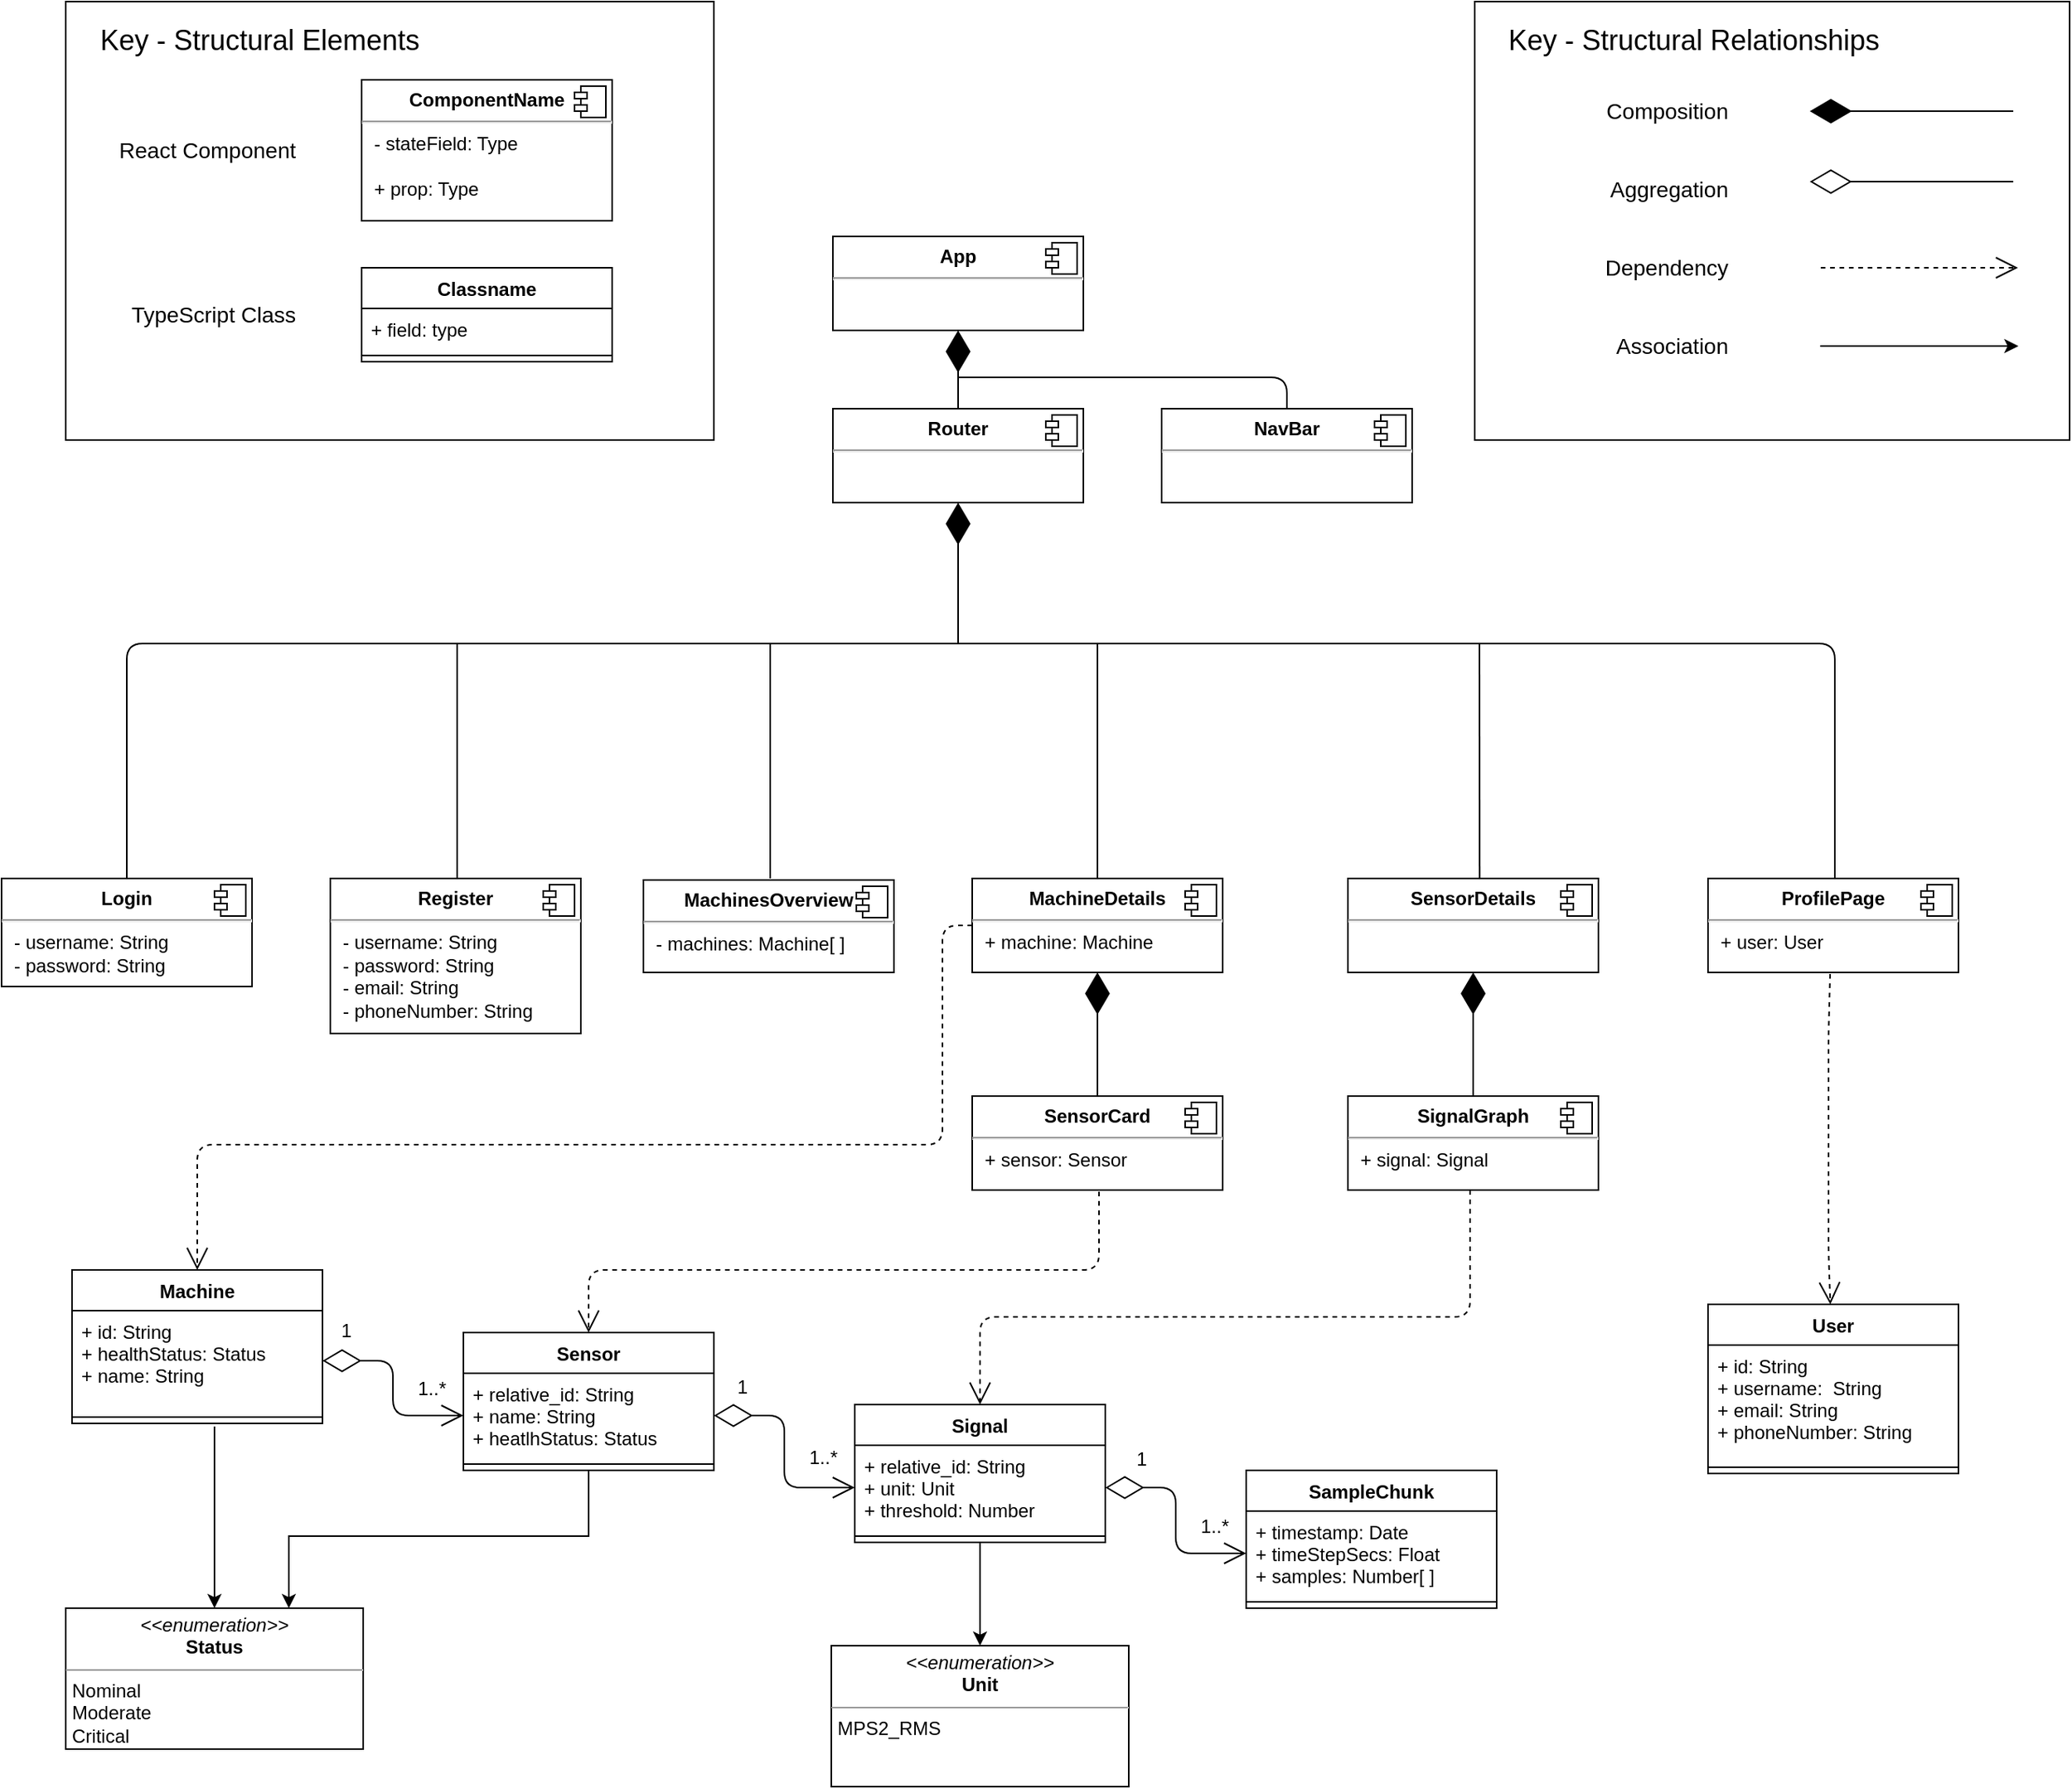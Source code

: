 <mxfile version="13.6.5" type="github">
  <diagram id="C5RBs43oDa-KdzZeNtuy" name="Page-1">
    <mxGraphModel dx="2844" dy="2819" grid="1" gridSize="10" guides="1" tooltips="1" connect="1" arrows="1" fold="1" page="1" pageScale="1" pageWidth="827" pageHeight="1169" math="0" shadow="0">
      <root>
        <mxCell id="WIyWlLk6GJQsqaUBKTNV-0" />
        <mxCell id="WIyWlLk6GJQsqaUBKTNV-1" parent="WIyWlLk6GJQsqaUBKTNV-0" />
        <mxCell id="dGQvr_jPcc3HAEBRJ95z-16" value="" style="rounded=0;whiteSpace=wrap;html=1;fillColor=#ffffff;fontSize=14;align=left;" vertex="1" parent="WIyWlLk6GJQsqaUBKTNV-1">
          <mxGeometry x="750" y="-20" width="380" height="280" as="geometry" />
        </mxCell>
        <mxCell id="dGQvr_jPcc3HAEBRJ95z-3" value="" style="rounded=0;whiteSpace=wrap;html=1;fillColor=#ffffff;fontSize=14;align=left;" vertex="1" parent="WIyWlLk6GJQsqaUBKTNV-1">
          <mxGeometry x="-150" y="-20" width="414" height="280" as="geometry" />
        </mxCell>
        <mxCell id="qzIJUx3gllVkEySievb--22" value="" style="endArrow=diamondThin;endFill=1;endSize=24;html=1;exitX=0.5;exitY=0;exitDx=0;exitDy=0;entryX=0.5;entryY=1;entryDx=0;entryDy=0;" parent="WIyWlLk6GJQsqaUBKTNV-1" source="qzIJUx3gllVkEySievb--90" target="qzIJUx3gllVkEySievb--92" edge="1">
          <mxGeometry width="160" relative="1" as="geometry">
            <mxPoint x="414" y="250" as="sourcePoint" />
            <mxPoint x="420" y="194" as="targetPoint" />
          </mxGeometry>
        </mxCell>
        <mxCell id="qzIJUx3gllVkEySievb--23" value="" style="endArrow=none;endFill=0;endSize=24;html=1;" parent="WIyWlLk6GJQsqaUBKTNV-1" edge="1">
          <mxGeometry width="160" relative="1" as="geometry">
            <mxPoint x="300" y="540" as="sourcePoint" />
            <mxPoint x="300" y="390" as="targetPoint" />
            <Array as="points" />
          </mxGeometry>
        </mxCell>
        <mxCell id="qzIJUx3gllVkEySievb--24" value="" style="endArrow=none;endFill=0;endSize=24;html=1;exitX=0.5;exitY=0;exitDx=0;exitDy=0;" parent="WIyWlLk6GJQsqaUBKTNV-1" source="qzIJUx3gllVkEySievb--74" edge="1">
          <mxGeometry width="160" relative="1" as="geometry">
            <mxPoint x="-93.92" y="541.12" as="sourcePoint" />
            <mxPoint x="430" y="390" as="targetPoint" />
            <Array as="points">
              <mxPoint x="-111" y="390" />
              <mxPoint x="355" y="390" />
            </Array>
          </mxGeometry>
        </mxCell>
        <mxCell id="qzIJUx3gllVkEySievb--25" value="" style="endArrow=none;endFill=0;endSize=24;html=1;" parent="WIyWlLk6GJQsqaUBKTNV-1" edge="1">
          <mxGeometry width="160" relative="1" as="geometry">
            <mxPoint x="100" y="541" as="sourcePoint" />
            <mxPoint x="100" y="390" as="targetPoint" />
            <Array as="points" />
          </mxGeometry>
        </mxCell>
        <mxCell id="qzIJUx3gllVkEySievb--40" value="" style="endArrow=none;endFill=0;endSize=24;html=1;exitX=0.5;exitY=0;exitDx=0;exitDy=0;" parent="WIyWlLk6GJQsqaUBKTNV-1" source="qzIJUx3gllVkEySievb--84" edge="1">
          <mxGeometry width="160" relative="1" as="geometry">
            <mxPoint x="494.4" y="539.98" as="sourcePoint" />
            <mxPoint x="509" y="390" as="targetPoint" />
            <Array as="points" />
          </mxGeometry>
        </mxCell>
        <mxCell id="qzIJUx3gllVkEySievb--49" value="" style="endArrow=diamondThin;endFill=1;endSize=24;html=1;entryX=0.5;entryY=1;entryDx=0;entryDy=0;" parent="WIyWlLk6GJQsqaUBKTNV-1" edge="1">
          <mxGeometry width="160" relative="1" as="geometry">
            <mxPoint x="509" y="679" as="sourcePoint" />
            <mxPoint x="509" y="600" as="targetPoint" />
          </mxGeometry>
        </mxCell>
        <mxCell id="qzIJUx3gllVkEySievb--56" value="" style="endArrow=none;endFill=0;endSize=24;html=1;exitX=0.457;exitY=-0.019;exitDx=0;exitDy=0;exitPerimeter=0;" parent="WIyWlLk6GJQsqaUBKTNV-1" edge="1">
          <mxGeometry width="160" relative="1" as="geometry">
            <mxPoint x="753.12" y="539.86" as="sourcePoint" />
            <mxPoint x="753" y="390" as="targetPoint" />
            <Array as="points" />
          </mxGeometry>
        </mxCell>
        <mxCell id="qzIJUx3gllVkEySievb--63" value="" style="endArrow=none;endFill=0;endSize=24;html=1;exitX=0.5;exitY=0;exitDx=0;exitDy=0;" parent="WIyWlLk6GJQsqaUBKTNV-1" edge="1">
          <mxGeometry width="160" relative="1" as="geometry">
            <mxPoint x="630" y="250" as="sourcePoint" />
            <mxPoint x="420" y="220" as="targetPoint" />
            <Array as="points">
              <mxPoint x="630" y="220" />
            </Array>
          </mxGeometry>
        </mxCell>
        <mxCell id="qzIJUx3gllVkEySievb--69" value="" style="endArrow=none;endFill=0;endSize=24;html=1;exitX=0.5;exitY=0;exitDx=0;exitDy=0;" parent="WIyWlLk6GJQsqaUBKTNV-1" edge="1">
          <mxGeometry width="160" relative="1" as="geometry">
            <mxPoint x="980" y="541" as="sourcePoint" />
            <mxPoint x="490" y="390" as="targetPoint" />
            <Array as="points">
              <mxPoint x="980" y="390" />
              <mxPoint x="490" y="390" />
              <mxPoint x="420" y="390" />
            </Array>
          </mxGeometry>
        </mxCell>
        <mxCell id="qzIJUx3gllVkEySievb--73" value="" style="endArrow=diamondThin;endFill=1;endSize=24;html=1;entryX=0.5;entryY=1;entryDx=0;entryDy=0;exitX=0.5;exitY=0;exitDx=0;exitDy=0;" parent="WIyWlLk6GJQsqaUBKTNV-1" edge="1">
          <mxGeometry width="160" relative="1" as="geometry">
            <mxPoint x="749" y="679" as="sourcePoint" />
            <mxPoint x="749" y="600" as="targetPoint" />
          </mxGeometry>
        </mxCell>
        <mxCell id="qzIJUx3gllVkEySievb--74" value="&lt;p style=&quot;margin: 0px ; margin-top: 6px ; text-align: center&quot;&gt;&lt;b&gt;Login&lt;/b&gt;&lt;/p&gt;&lt;hr&gt;&lt;p style=&quot;margin: 0px ; margin-left: 8px&quot;&gt;- username: String&lt;/p&gt;&lt;p style=&quot;margin: 0px ; margin-left: 8px&quot;&gt;- password: String&lt;/p&gt;" style="align=left;overflow=fill;html=1;dropTarget=0;" parent="WIyWlLk6GJQsqaUBKTNV-1" vertex="1">
          <mxGeometry x="-191" y="540" width="160" height="69" as="geometry" />
        </mxCell>
        <mxCell id="qzIJUx3gllVkEySievb--75" value="" style="shape=component;jettyWidth=8;jettyHeight=4;" parent="qzIJUx3gllVkEySievb--74" vertex="1">
          <mxGeometry x="1" width="20" height="20" relative="1" as="geometry">
            <mxPoint x="-24" y="4" as="offset" />
          </mxGeometry>
        </mxCell>
        <mxCell id="qzIJUx3gllVkEySievb--76" value="&lt;p style=&quot;margin: 0px ; margin-top: 6px ; text-align: center&quot;&gt;&lt;b&gt;Register&lt;/b&gt;&lt;/p&gt;&lt;hr&gt;&lt;p style=&quot;margin: 0px ; margin-left: 8px&quot;&gt;- username: String&lt;/p&gt;&lt;p style=&quot;margin: 0px ; margin-left: 8px&quot;&gt;- password: String&lt;/p&gt;&lt;p style=&quot;margin: 0px ; margin-left: 8px&quot;&gt;- email: String&lt;/p&gt;&lt;p style=&quot;margin: 0px ; margin-left: 8px&quot;&gt;- phoneNumber: String&lt;/p&gt;" style="align=left;overflow=fill;html=1;dropTarget=0;" parent="WIyWlLk6GJQsqaUBKTNV-1" vertex="1">
          <mxGeometry x="19" y="540" width="160" height="99" as="geometry" />
        </mxCell>
        <mxCell id="qzIJUx3gllVkEySievb--77" value="" style="shape=component;jettyWidth=8;jettyHeight=4;" parent="qzIJUx3gllVkEySievb--76" vertex="1">
          <mxGeometry x="1" width="20" height="20" relative="1" as="geometry">
            <mxPoint x="-24" y="4" as="offset" />
          </mxGeometry>
        </mxCell>
        <mxCell id="qzIJUx3gllVkEySievb--78" value="&lt;p style=&quot;margin: 0px ; margin-top: 6px ; text-align: center&quot;&gt;&lt;b&gt;SensorCard&lt;/b&gt;&lt;/p&gt;&lt;hr&gt;&lt;p style=&quot;margin: 0px ; margin-left: 8px&quot;&gt;+ sensor: Sensor&lt;/p&gt;" style="align=left;overflow=fill;html=1;dropTarget=0;" parent="WIyWlLk6GJQsqaUBKTNV-1" vertex="1">
          <mxGeometry x="429" y="679" width="160" height="60" as="geometry" />
        </mxCell>
        <mxCell id="qzIJUx3gllVkEySievb--79" value="" style="shape=component;jettyWidth=8;jettyHeight=4;" parent="qzIJUx3gllVkEySievb--78" vertex="1">
          <mxGeometry x="1" width="20" height="20" relative="1" as="geometry">
            <mxPoint x="-24" y="4" as="offset" />
          </mxGeometry>
        </mxCell>
        <mxCell id="qzIJUx3gllVkEySievb--80" value="&lt;p style=&quot;margin: 0px ; margin-top: 6px ; text-align: center&quot;&gt;&lt;b&gt;SignalGraph&lt;/b&gt;&lt;/p&gt;&lt;hr&gt;&lt;p style=&quot;margin: 0px ; margin-left: 8px&quot;&gt;+ signal: Signal&lt;br&gt;&lt;/p&gt;" style="align=left;overflow=fill;html=1;dropTarget=0;" parent="WIyWlLk6GJQsqaUBKTNV-1" vertex="1">
          <mxGeometry x="669" y="679" width="160" height="60" as="geometry" />
        </mxCell>
        <mxCell id="qzIJUx3gllVkEySievb--81" value="" style="shape=component;jettyWidth=8;jettyHeight=4;" parent="qzIJUx3gllVkEySievb--80" vertex="1">
          <mxGeometry x="1" width="20" height="20" relative="1" as="geometry">
            <mxPoint x="-24" y="4" as="offset" />
          </mxGeometry>
        </mxCell>
        <mxCell id="qzIJUx3gllVkEySievb--82" value="&lt;p style=&quot;margin: 0px ; margin-top: 6px ; text-align: center&quot;&gt;&lt;b&gt;ProfilePage&lt;/b&gt;&lt;/p&gt;&lt;hr&gt;&lt;p style=&quot;margin: 0px ; margin-left: 8px&quot;&gt;+ user: User&lt;/p&gt;" style="align=left;overflow=fill;html=1;dropTarget=0;" parent="WIyWlLk6GJQsqaUBKTNV-1" vertex="1">
          <mxGeometry x="899" y="540" width="160" height="60" as="geometry" />
        </mxCell>
        <mxCell id="qzIJUx3gllVkEySievb--83" value="" style="shape=component;jettyWidth=8;jettyHeight=4;" parent="qzIJUx3gllVkEySievb--82" vertex="1">
          <mxGeometry x="1" width="20" height="20" relative="1" as="geometry">
            <mxPoint x="-24" y="4" as="offset" />
          </mxGeometry>
        </mxCell>
        <mxCell id="qzIJUx3gllVkEySievb--84" value="&lt;p style=&quot;margin: 0px ; margin-top: 6px ; text-align: center&quot;&gt;&lt;b&gt;MachineDetails&lt;/b&gt;&lt;/p&gt;&lt;hr&gt;&lt;p style=&quot;margin: 0px ; margin-left: 8px&quot;&gt;+ machine: Machine&lt;/p&gt;" style="align=left;overflow=fill;html=1;dropTarget=0;" parent="WIyWlLk6GJQsqaUBKTNV-1" vertex="1">
          <mxGeometry x="429" y="540" width="160" height="60" as="geometry" />
        </mxCell>
        <mxCell id="qzIJUx3gllVkEySievb--85" value="" style="shape=component;jettyWidth=8;jettyHeight=4;" parent="qzIJUx3gllVkEySievb--84" vertex="1">
          <mxGeometry x="1" width="20" height="20" relative="1" as="geometry">
            <mxPoint x="-24" y="4" as="offset" />
          </mxGeometry>
        </mxCell>
        <mxCell id="qzIJUx3gllVkEySievb--86" value="&lt;p style=&quot;margin: 0px ; margin-top: 6px ; text-align: center&quot;&gt;&lt;b&gt;SensorDetails&lt;/b&gt;&lt;/p&gt;&lt;hr&gt;&lt;p style=&quot;margin: 0px ; margin-left: 8px&quot;&gt;&lt;br&gt;&lt;/p&gt;" style="align=left;overflow=fill;html=1;dropTarget=0;" parent="WIyWlLk6GJQsqaUBKTNV-1" vertex="1">
          <mxGeometry x="669" y="540" width="160" height="60" as="geometry" />
        </mxCell>
        <mxCell id="qzIJUx3gllVkEySievb--87" value="" style="shape=component;jettyWidth=8;jettyHeight=4;" parent="qzIJUx3gllVkEySievb--86" vertex="1">
          <mxGeometry x="1" width="20" height="20" relative="1" as="geometry">
            <mxPoint x="-24" y="4" as="offset" />
          </mxGeometry>
        </mxCell>
        <mxCell id="qzIJUx3gllVkEySievb--88" value="&lt;p style=&quot;margin: 0px ; margin-top: 6px ; text-align: center&quot;&gt;&lt;b&gt;NavBar&lt;/b&gt;&lt;/p&gt;&lt;hr&gt;&lt;p style=&quot;margin: 0px ; margin-left: 8px&quot;&gt;&lt;br&gt;&lt;/p&gt;" style="align=left;overflow=fill;html=1;dropTarget=0;" parent="WIyWlLk6GJQsqaUBKTNV-1" vertex="1">
          <mxGeometry x="550" y="240" width="160" height="60" as="geometry" />
        </mxCell>
        <mxCell id="qzIJUx3gllVkEySievb--89" value="" style="shape=component;jettyWidth=8;jettyHeight=4;" parent="qzIJUx3gllVkEySievb--88" vertex="1">
          <mxGeometry x="1" width="20" height="20" relative="1" as="geometry">
            <mxPoint x="-24" y="4" as="offset" />
          </mxGeometry>
        </mxCell>
        <mxCell id="qzIJUx3gllVkEySievb--90" value="&lt;p style=&quot;margin: 0px ; margin-top: 6px ; text-align: center&quot;&gt;&lt;b&gt;Router&lt;/b&gt;&lt;/p&gt;&lt;hr&gt;&lt;p style=&quot;margin: 0px ; margin-left: 8px&quot;&gt;&lt;br&gt;&lt;/p&gt;" style="align=left;overflow=fill;html=1;dropTarget=0;" parent="WIyWlLk6GJQsqaUBKTNV-1" vertex="1">
          <mxGeometry x="340" y="240" width="160" height="60" as="geometry" />
        </mxCell>
        <mxCell id="qzIJUx3gllVkEySievb--91" value="" style="shape=component;jettyWidth=8;jettyHeight=4;" parent="qzIJUx3gllVkEySievb--90" vertex="1">
          <mxGeometry x="1" width="20" height="20" relative="1" as="geometry">
            <mxPoint x="-24" y="4" as="offset" />
          </mxGeometry>
        </mxCell>
        <mxCell id="qzIJUx3gllVkEySievb--92" value="&lt;p style=&quot;margin: 0px ; margin-top: 6px ; text-align: center&quot;&gt;&lt;b&gt;App&lt;/b&gt;&lt;/p&gt;&lt;hr&gt;&lt;p style=&quot;margin: 0px ; margin-left: 8px&quot;&gt;&lt;br&gt;&lt;/p&gt;" style="align=left;overflow=fill;html=1;dropTarget=0;" parent="WIyWlLk6GJQsqaUBKTNV-1" vertex="1">
          <mxGeometry x="340" y="130" width="160" height="60" as="geometry" />
        </mxCell>
        <mxCell id="qzIJUx3gllVkEySievb--93" value="" style="shape=component;jettyWidth=8;jettyHeight=4;" parent="qzIJUx3gllVkEySievb--92" vertex="1">
          <mxGeometry x="1" width="20" height="20" relative="1" as="geometry">
            <mxPoint x="-24" y="4" as="offset" />
          </mxGeometry>
        </mxCell>
        <mxCell id="qzIJUx3gllVkEySievb--101" value="&lt;p style=&quot;margin: 0px ; margin-top: 6px ; text-align: center&quot;&gt;&lt;b&gt;MachinesOverview&lt;/b&gt;&lt;/p&gt;&lt;hr&gt;&lt;p style=&quot;margin: 0px ; margin-left: 8px&quot;&gt;- machines: Machine[ ]&lt;/p&gt;" style="align=left;overflow=fill;html=1;dropTarget=0;" parent="WIyWlLk6GJQsqaUBKTNV-1" vertex="1">
          <mxGeometry x="219" y="541" width="160" height="59" as="geometry" />
        </mxCell>
        <mxCell id="qzIJUx3gllVkEySievb--102" value="" style="shape=component;jettyWidth=8;jettyHeight=4;" parent="qzIJUx3gllVkEySievb--101" vertex="1">
          <mxGeometry x="1" width="20" height="20" relative="1" as="geometry">
            <mxPoint x="-24" y="4" as="offset" />
          </mxGeometry>
        </mxCell>
        <mxCell id="qzIJUx3gllVkEySievb--105" value="&lt;p style=&quot;margin: 0px ; margin-top: 6px ; text-align: center&quot;&gt;&lt;b&gt;ComponentName&lt;/b&gt;&lt;/p&gt;&lt;hr&gt;&lt;p style=&quot;margin: 0px ; margin-left: 8px&quot;&gt;- stateField: Type&lt;/p&gt;&lt;p style=&quot;margin: 0px ; margin-left: 8px&quot;&gt;&lt;br&gt;+ prop: Type&lt;/p&gt;" style="align=left;overflow=fill;html=1;dropTarget=0;" parent="WIyWlLk6GJQsqaUBKTNV-1" vertex="1">
          <mxGeometry x="39" y="30" width="160" height="90" as="geometry" />
        </mxCell>
        <mxCell id="qzIJUx3gllVkEySievb--106" value="" style="shape=component;jettyWidth=8;jettyHeight=4;" parent="qzIJUx3gllVkEySievb--105" vertex="1">
          <mxGeometry x="1" width="20" height="20" relative="1" as="geometry">
            <mxPoint x="-24" y="4" as="offset" />
          </mxGeometry>
        </mxCell>
        <mxCell id="qzIJUx3gllVkEySievb--128" value="&lt;font style=&quot;font-size: 12px&quot;&gt;1&lt;/font&gt;" style="endArrow=open;html=1;endSize=12;startArrow=diamondThin;startSize=22;startFill=0;edgeStyle=orthogonalEdgeStyle;align=left;verticalAlign=bottom;sourcePerimeterSpacing=0;entryX=0;entryY=0.5;entryDx=0;entryDy=0;exitX=1;exitY=0.5;exitDx=0;exitDy=0;" parent="WIyWlLk6GJQsqaUBKTNV-1" source="qzIJUx3gllVkEySievb--108" target="qzIJUx3gllVkEySievb--120" edge="1">
          <mxGeometry x="-0.843" y="10" relative="1" as="geometry">
            <mxPoint x="-46" y="920" as="sourcePoint" />
            <mxPoint x="64" y="920" as="targetPoint" />
            <mxPoint as="offset" />
          </mxGeometry>
        </mxCell>
        <mxCell id="qzIJUx3gllVkEySievb--131" value="1..*" style="text;html=1;strokeColor=none;fillColor=none;align=center;verticalAlign=middle;whiteSpace=wrap;rounded=0;" parent="WIyWlLk6GJQsqaUBKTNV-1" vertex="1">
          <mxGeometry x="64" y="856" width="40" height="20" as="geometry" />
        </mxCell>
        <mxCell id="qzIJUx3gllVkEySievb--137" value="1" style="endArrow=open;html=1;endSize=12;startArrow=diamondThin;startSize=22;startFill=0;edgeStyle=orthogonalEdgeStyle;align=left;verticalAlign=bottom;fontSize=12;exitX=1;exitY=0.5;exitDx=0;exitDy=0;entryX=0;entryY=0.5;entryDx=0;entryDy=0;" parent="WIyWlLk6GJQsqaUBKTNV-1" source="qzIJUx3gllVkEySievb--120" target="qzIJUx3gllVkEySievb--112" edge="1">
          <mxGeometry x="-0.808" y="9" relative="1" as="geometry">
            <mxPoint x="264" y="830" as="sourcePoint" />
            <mxPoint x="374" y="929" as="targetPoint" />
            <mxPoint as="offset" />
          </mxGeometry>
        </mxCell>
        <mxCell id="qzIJUx3gllVkEySievb--139" value="1" style="endArrow=open;html=1;endSize=12;startArrow=diamondThin;startSize=22;startFill=0;edgeStyle=orthogonalEdgeStyle;align=left;verticalAlign=bottom;fontSize=12;exitX=1;exitY=0.5;exitDx=0;exitDy=0;entryX=0;entryY=0.5;entryDx=0;entryDy=0;" parent="WIyWlLk6GJQsqaUBKTNV-1" source="qzIJUx3gllVkEySievb--112" target="qzIJUx3gllVkEySievb--116" edge="1">
          <mxGeometry x="-0.724" y="9" relative="1" as="geometry">
            <mxPoint x="574" y="1020" as="sourcePoint" />
            <mxPoint x="724" y="1020" as="targetPoint" />
            <mxPoint as="offset" />
          </mxGeometry>
        </mxCell>
        <mxCell id="qzIJUx3gllVkEySievb--141" value="1..*" style="text;html=1;strokeColor=none;fillColor=none;align=center;verticalAlign=middle;whiteSpace=wrap;rounded=0;" parent="WIyWlLk6GJQsqaUBKTNV-1" vertex="1">
          <mxGeometry x="314" y="900" width="40" height="20" as="geometry" />
        </mxCell>
        <mxCell id="qzIJUx3gllVkEySievb--142" value="1..*" style="text;html=1;strokeColor=none;fillColor=none;align=center;verticalAlign=middle;whiteSpace=wrap;rounded=0;" parent="WIyWlLk6GJQsqaUBKTNV-1" vertex="1">
          <mxGeometry x="564" y="944" width="40" height="20" as="geometry" />
        </mxCell>
        <mxCell id="qzIJUx3gllVkEySievb--152" value="&lt;p style=&quot;margin: 0px ; margin-top: 4px ; text-align: center&quot;&gt;&lt;i&gt;&amp;lt;&amp;lt;enumeration&amp;gt;&amp;gt;&lt;/i&gt;&lt;br&gt;&lt;b&gt;Status&lt;/b&gt;&lt;/p&gt;&lt;hr size=&quot;1&quot;&gt;&lt;p style=&quot;margin: 0px ; margin-left: 4px&quot;&gt;Nominal&lt;/p&gt;&lt;p style=&quot;margin: 0px ; margin-left: 4px&quot;&gt;Moderate&lt;/p&gt;&lt;p style=&quot;margin: 0px ; margin-left: 4px&quot;&gt;Critical&lt;/p&gt;&lt;p style=&quot;margin: 0px ; margin-left: 4px&quot;&gt;&lt;br&gt;&lt;/p&gt;" style="verticalAlign=top;align=left;overflow=fill;fontSize=12;fontFamily=Helvetica;html=1;" parent="WIyWlLk6GJQsqaUBKTNV-1" vertex="1">
          <mxGeometry x="-150" y="1006" width="190" height="90" as="geometry" />
        </mxCell>
        <mxCell id="qzIJUx3gllVkEySievb--153" value="&lt;p style=&quot;margin: 0px ; margin-top: 4px ; text-align: center&quot;&gt;&lt;i&gt;&amp;lt;&amp;lt;enumeration&amp;gt;&amp;gt;&lt;/i&gt;&lt;br&gt;&lt;b&gt;Unit&lt;/b&gt;&lt;/p&gt;&lt;hr size=&quot;1&quot;&gt;&lt;p style=&quot;margin: 0px ; margin-left: 4px&quot;&gt;MPS2_RMS&lt;/p&gt;" style="verticalAlign=top;align=left;overflow=fill;fontSize=12;fontFamily=Helvetica;html=1;" parent="WIyWlLk6GJQsqaUBKTNV-1" vertex="1">
          <mxGeometry x="339" y="1030" width="190" height="90" as="geometry" />
        </mxCell>
        <mxCell id="qzIJUx3gllVkEySievb--107" value="Machine" style="swimlane;fontStyle=1;align=center;verticalAlign=top;childLayout=stackLayout;horizontal=1;startSize=26;horizontalStack=0;resizeParent=1;resizeParentMax=0;resizeLast=0;collapsible=1;marginBottom=0;" parent="WIyWlLk6GJQsqaUBKTNV-1" vertex="1">
          <mxGeometry x="-146" y="790" width="160" height="98" as="geometry" />
        </mxCell>
        <mxCell id="qzIJUx3gllVkEySievb--108" value="+ id: String&#xa;+ healthStatus: Status&#xa;+ name: String" style="text;strokeColor=none;fillColor=none;align=left;verticalAlign=top;spacingLeft=4;spacingRight=4;overflow=hidden;rotatable=0;points=[[0,0.5],[1,0.5]];portConstraint=eastwest;" parent="qzIJUx3gllVkEySievb--107" vertex="1">
          <mxGeometry y="26" width="160" height="64" as="geometry" />
        </mxCell>
        <mxCell id="ht1DmvBu-puAzxqytiye-2" value="" style="endArrow=classic;html=1;entryX=0.5;entryY=0;entryDx=0;entryDy=0;" parent="qzIJUx3gllVkEySievb--107" target="qzIJUx3gllVkEySievb--152" edge="1">
          <mxGeometry width="50" height="50" relative="1" as="geometry">
            <mxPoint x="91" y="100" as="sourcePoint" />
            <mxPoint x="116" y="90" as="targetPoint" />
          </mxGeometry>
        </mxCell>
        <mxCell id="qzIJUx3gllVkEySievb--109" value="" style="line;strokeWidth=1;fillColor=none;align=left;verticalAlign=middle;spacingTop=-1;spacingLeft=3;spacingRight=3;rotatable=0;labelPosition=right;points=[];portConstraint=eastwest;" parent="qzIJUx3gllVkEySievb--107" vertex="1">
          <mxGeometry y="90" width="160" height="8" as="geometry" />
        </mxCell>
        <mxCell id="ht1DmvBu-puAzxqytiye-3" style="edgeStyle=orthogonalEdgeStyle;rounded=0;orthogonalLoop=1;jettySize=auto;html=1;entryX=0.75;entryY=0;entryDx=0;entryDy=0;" parent="WIyWlLk6GJQsqaUBKTNV-1" source="qzIJUx3gllVkEySievb--119" target="qzIJUx3gllVkEySievb--152" edge="1">
          <mxGeometry relative="1" as="geometry">
            <Array as="points">
              <mxPoint x="184" y="960" />
              <mxPoint x="-7" y="960" />
            </Array>
          </mxGeometry>
        </mxCell>
        <mxCell id="qzIJUx3gllVkEySievb--119" value="Sensor" style="swimlane;fontStyle=1;align=center;verticalAlign=top;childLayout=stackLayout;horizontal=1;startSize=26;horizontalStack=0;resizeParent=1;resizeParentMax=0;resizeLast=0;collapsible=1;marginBottom=0;" parent="WIyWlLk6GJQsqaUBKTNV-1" vertex="1">
          <mxGeometry x="104" y="830" width="160" height="88" as="geometry" />
        </mxCell>
        <mxCell id="qzIJUx3gllVkEySievb--120" value="+ relative_id: String&#xa;+ name: String&#xa;+ heatlhStatus: Status" style="text;strokeColor=none;fillColor=none;align=left;verticalAlign=top;spacingLeft=4;spacingRight=4;overflow=hidden;rotatable=0;points=[[0,0.5],[1,0.5]];portConstraint=eastwest;" parent="qzIJUx3gllVkEySievb--119" vertex="1">
          <mxGeometry y="26" width="160" height="54" as="geometry" />
        </mxCell>
        <mxCell id="qzIJUx3gllVkEySievb--121" value="" style="line;strokeWidth=1;fillColor=none;align=left;verticalAlign=middle;spacingTop=-1;spacingLeft=3;spacingRight=3;rotatable=0;labelPosition=right;points=[];portConstraint=eastwest;" parent="qzIJUx3gllVkEySievb--119" vertex="1">
          <mxGeometry y="80" width="160" height="8" as="geometry" />
        </mxCell>
        <mxCell id="ht1DmvBu-puAzxqytiye-4" style="edgeStyle=orthogonalEdgeStyle;rounded=0;orthogonalLoop=1;jettySize=auto;html=1;entryX=0.5;entryY=0;entryDx=0;entryDy=0;" parent="WIyWlLk6GJQsqaUBKTNV-1" source="qzIJUx3gllVkEySievb--111" target="qzIJUx3gllVkEySievb--153" edge="1">
          <mxGeometry relative="1" as="geometry" />
        </mxCell>
        <mxCell id="qzIJUx3gllVkEySievb--111" value="Signal" style="swimlane;fontStyle=1;align=center;verticalAlign=top;childLayout=stackLayout;horizontal=1;startSize=26;horizontalStack=0;resizeParent=1;resizeParentMax=0;resizeLast=0;collapsible=1;marginBottom=0;" parent="WIyWlLk6GJQsqaUBKTNV-1" vertex="1">
          <mxGeometry x="354" y="876" width="160" height="88" as="geometry" />
        </mxCell>
        <mxCell id="qzIJUx3gllVkEySievb--112" value="+ relative_id: String&#xa;+ unit: Unit&#xa;+ threshold: Number" style="text;strokeColor=none;fillColor=none;align=left;verticalAlign=top;spacingLeft=4;spacingRight=4;overflow=hidden;rotatable=0;points=[[0,0.5],[1,0.5]];portConstraint=eastwest;" parent="qzIJUx3gllVkEySievb--111" vertex="1">
          <mxGeometry y="26" width="160" height="54" as="geometry" />
        </mxCell>
        <mxCell id="qzIJUx3gllVkEySievb--113" value="" style="line;strokeWidth=1;fillColor=none;align=left;verticalAlign=middle;spacingTop=-1;spacingLeft=3;spacingRight=3;rotatable=0;labelPosition=right;points=[];portConstraint=eastwest;" parent="qzIJUx3gllVkEySievb--111" vertex="1">
          <mxGeometry y="80" width="160" height="8" as="geometry" />
        </mxCell>
        <mxCell id="qzIJUx3gllVkEySievb--115" value="SampleChunk" style="swimlane;fontStyle=1;align=center;verticalAlign=top;childLayout=stackLayout;horizontal=1;startSize=26;horizontalStack=0;resizeParent=1;resizeParentMax=0;resizeLast=0;collapsible=1;marginBottom=0;" parent="WIyWlLk6GJQsqaUBKTNV-1" vertex="1">
          <mxGeometry x="604" y="918" width="160" height="88" as="geometry" />
        </mxCell>
        <mxCell id="qzIJUx3gllVkEySievb--116" value="+ timestamp: Date&#xa;+ timeStepSecs: Float&#xa;+ samples: Number[ ]" style="text;strokeColor=none;fillColor=none;align=left;verticalAlign=top;spacingLeft=4;spacingRight=4;overflow=hidden;rotatable=0;points=[[0,0.5],[1,0.5]];portConstraint=eastwest;" parent="qzIJUx3gllVkEySievb--115" vertex="1">
          <mxGeometry y="26" width="160" height="54" as="geometry" />
        </mxCell>
        <mxCell id="qzIJUx3gllVkEySievb--117" value="" style="line;strokeWidth=1;fillColor=none;align=left;verticalAlign=middle;spacingTop=-1;spacingLeft=3;spacingRight=3;rotatable=0;labelPosition=right;points=[];portConstraint=eastwest;" parent="qzIJUx3gllVkEySievb--115" vertex="1">
          <mxGeometry y="80" width="160" height="8" as="geometry" />
        </mxCell>
        <mxCell id="qzIJUx3gllVkEySievb--158" value="" style="endArrow=open;endSize=12;dashed=1;html=1;fontSize=12;entryX=0.5;entryY=0;entryDx=0;entryDy=0;exitX=0;exitY=0.5;exitDx=0;exitDy=0;" parent="WIyWlLk6GJQsqaUBKTNV-1" source="qzIJUx3gllVkEySievb--84" target="qzIJUx3gllVkEySievb--107" edge="1">
          <mxGeometry width="160" relative="1" as="geometry">
            <mxPoint x="460" y="640" as="sourcePoint" />
            <mxPoint y="750" as="targetPoint" />
            <Array as="points">
              <mxPoint x="410" y="570" />
              <mxPoint x="410" y="710" />
              <mxPoint x="-66" y="710" />
            </Array>
          </mxGeometry>
        </mxCell>
        <mxCell id="qzIJUx3gllVkEySievb--123" value="User" style="swimlane;fontStyle=1;align=center;verticalAlign=top;childLayout=stackLayout;horizontal=1;startSize=26;horizontalStack=0;resizeParent=1;resizeParentMax=0;resizeLast=0;collapsible=1;marginBottom=0;" parent="WIyWlLk6GJQsqaUBKTNV-1" vertex="1">
          <mxGeometry x="899" y="812" width="160" height="108" as="geometry" />
        </mxCell>
        <mxCell id="qzIJUx3gllVkEySievb--124" value="+ id: String&#xa;+ username:  String&#xa;+ email: String&#xa;+ phoneNumber: String" style="text;strokeColor=none;fillColor=none;align=left;verticalAlign=top;spacingLeft=4;spacingRight=4;overflow=hidden;rotatable=0;points=[[0,0.5],[1,0.5]];portConstraint=eastwest;" parent="qzIJUx3gllVkEySievb--123" vertex="1">
          <mxGeometry y="26" width="160" height="74" as="geometry" />
        </mxCell>
        <mxCell id="qzIJUx3gllVkEySievb--125" value="" style="line;strokeWidth=1;fillColor=none;align=left;verticalAlign=middle;spacingTop=-1;spacingLeft=3;spacingRight=3;rotatable=0;labelPosition=right;points=[];portConstraint=eastwest;" parent="qzIJUx3gllVkEySievb--123" vertex="1">
          <mxGeometry y="100" width="160" height="8" as="geometry" />
        </mxCell>
        <mxCell id="ht1DmvBu-puAzxqytiye-7" value="" style="endArrow=open;endSize=12;dashed=1;html=1;fontSize=12;" parent="WIyWlLk6GJQsqaUBKTNV-1" target="qzIJUx3gllVkEySievb--123" edge="1">
          <mxGeometry width="160" relative="1" as="geometry">
            <mxPoint x="977" y="601" as="sourcePoint" />
            <mxPoint x="500" y="859" as="targetPoint" />
            <Array as="points">
              <mxPoint x="976" y="639" />
              <mxPoint x="976" y="779" />
            </Array>
          </mxGeometry>
        </mxCell>
        <mxCell id="dGQvr_jPcc3HAEBRJ95z-0" value="" style="endArrow=diamondThin;endFill=1;endSize=24;html=1;fontSize=14;entryX=0.5;entryY=1;entryDx=0;entryDy=0;" edge="1" parent="WIyWlLk6GJQsqaUBKTNV-1" target="qzIJUx3gllVkEySievb--90">
          <mxGeometry width="160" relative="1" as="geometry">
            <mxPoint x="420" y="390" as="sourcePoint" />
            <mxPoint x="429" y="340" as="targetPoint" />
          </mxGeometry>
        </mxCell>
        <mxCell id="dGQvr_jPcc3HAEBRJ95z-1" value="" style="endArrow=open;dashed=1;endFill=0;endSize=12;html=1;fontSize=14;entryX=0.5;entryY=0;entryDx=0;entryDy=0;" edge="1" parent="WIyWlLk6GJQsqaUBKTNV-1" target="qzIJUx3gllVkEySievb--119">
          <mxGeometry width="160" relative="1" as="geometry">
            <mxPoint x="510" y="740" as="sourcePoint" />
            <mxPoint x="180" y="790" as="targetPoint" />
            <Array as="points">
              <mxPoint x="510" y="790" />
              <mxPoint x="184" y="790" />
            </Array>
          </mxGeometry>
        </mxCell>
        <mxCell id="dGQvr_jPcc3HAEBRJ95z-2" value="" style="endArrow=open;dashed=1;endFill=0;endSize=12;html=1;fontSize=14;entryX=0.5;entryY=0;entryDx=0;entryDy=0;" edge="1" parent="WIyWlLk6GJQsqaUBKTNV-1" target="qzIJUx3gllVkEySievb--111">
          <mxGeometry width="160" relative="1" as="geometry">
            <mxPoint x="747" y="739" as="sourcePoint" />
            <mxPoint x="421" y="840" as="targetPoint" />
            <Array as="points">
              <mxPoint x="747" y="820" />
              <mxPoint x="434" y="820" />
            </Array>
          </mxGeometry>
        </mxCell>
        <mxCell id="dGQvr_jPcc3HAEBRJ95z-5" value="React Component" style="text;html=1;strokeColor=none;fillColor=none;align=right;verticalAlign=middle;whiteSpace=wrap;rounded=0;fontSize=14;" vertex="1" parent="WIyWlLk6GJQsqaUBKTNV-1">
          <mxGeometry x="-141" y="65" width="140" height="20" as="geometry" />
        </mxCell>
        <mxCell id="dGQvr_jPcc3HAEBRJ95z-6" value="TypeScript Class" style="text;html=1;strokeColor=none;fillColor=none;align=right;verticalAlign=middle;whiteSpace=wrap;rounded=0;fontSize=14;" vertex="1" parent="WIyWlLk6GJQsqaUBKTNV-1">
          <mxGeometry x="-141" y="170" width="140" height="20" as="geometry" />
        </mxCell>
        <mxCell id="dGQvr_jPcc3HAEBRJ95z-7" value="" style="endArrow=diamondThin;endFill=1;endSize=24;html=1;fontSize=14;" edge="1" parent="WIyWlLk6GJQsqaUBKTNV-1">
          <mxGeometry width="160" relative="1" as="geometry">
            <mxPoint x="1094" y="50" as="sourcePoint" />
            <mxPoint x="964" y="50.0" as="targetPoint" />
          </mxGeometry>
        </mxCell>
        <mxCell id="dGQvr_jPcc3HAEBRJ95z-8" value="" style="endArrow=open;endSize=12;dashed=1;html=1;fontSize=12;exitX=0;exitY=0.5;exitDx=0;exitDy=0;" edge="1" parent="WIyWlLk6GJQsqaUBKTNV-1">
          <mxGeometry width="160" relative="1" as="geometry">
            <mxPoint x="971" y="150" as="sourcePoint" />
            <mxPoint x="1097" y="150" as="targetPoint" />
            <Array as="points" />
          </mxGeometry>
        </mxCell>
        <mxCell id="dGQvr_jPcc3HAEBRJ95z-9" style="edgeStyle=orthogonalEdgeStyle;rounded=0;orthogonalLoop=1;jettySize=auto;html=1;" edge="1" parent="WIyWlLk6GJQsqaUBKTNV-1">
          <mxGeometry relative="1" as="geometry">
            <Array as="points">
              <mxPoint x="989.69" y="200" />
            </Array>
            <mxPoint x="970.69" y="200" as="sourcePoint" />
            <mxPoint x="1097.31" y="200" as="targetPoint" />
          </mxGeometry>
        </mxCell>
        <mxCell id="dGQvr_jPcc3HAEBRJ95z-11" value="Composition" style="text;html=1;strokeColor=none;fillColor=none;align=right;verticalAlign=middle;whiteSpace=wrap;rounded=0;fontSize=14;" vertex="1" parent="WIyWlLk6GJQsqaUBKTNV-1">
          <mxGeometry x="774" y="40.0" width="140" height="20" as="geometry" />
        </mxCell>
        <mxCell id="dGQvr_jPcc3HAEBRJ95z-12" value="Dependency" style="text;html=1;strokeColor=none;fillColor=none;align=right;verticalAlign=middle;whiteSpace=wrap;rounded=0;fontSize=14;" vertex="1" parent="WIyWlLk6GJQsqaUBKTNV-1">
          <mxGeometry x="774" y="140" width="140" height="20" as="geometry" />
        </mxCell>
        <mxCell id="dGQvr_jPcc3HAEBRJ95z-13" value="Association" style="text;html=1;strokeColor=none;fillColor=none;align=right;verticalAlign=middle;whiteSpace=wrap;rounded=0;fontSize=14;" vertex="1" parent="WIyWlLk6GJQsqaUBKTNV-1">
          <mxGeometry x="774" y="190" width="140" height="20" as="geometry" />
        </mxCell>
        <mxCell id="dGQvr_jPcc3HAEBRJ95z-14" value="" style="endArrow=diamondThin;endFill=0;endSize=24;html=1;fontSize=14;" edge="1" parent="WIyWlLk6GJQsqaUBKTNV-1">
          <mxGeometry width="160" relative="1" as="geometry">
            <mxPoint x="1094" y="95" as="sourcePoint" />
            <mxPoint x="964" y="95" as="targetPoint" />
          </mxGeometry>
        </mxCell>
        <mxCell id="dGQvr_jPcc3HAEBRJ95z-15" value="Aggregation" style="text;html=1;strokeColor=none;fillColor=none;align=right;verticalAlign=middle;whiteSpace=wrap;rounded=0;fontSize=14;" vertex="1" parent="WIyWlLk6GJQsqaUBKTNV-1">
          <mxGeometry x="774" y="90" width="140" height="20" as="geometry" />
        </mxCell>
        <mxCell id="qzIJUx3gllVkEySievb--154" value="Classname" style="swimlane;fontStyle=1;align=center;verticalAlign=top;childLayout=stackLayout;horizontal=1;startSize=26;horizontalStack=0;resizeParent=1;resizeParentMax=0;resizeLast=0;collapsible=1;marginBottom=0;fontSize=12;" parent="WIyWlLk6GJQsqaUBKTNV-1" vertex="1">
          <mxGeometry x="39" y="150" width="160" height="60" as="geometry" />
        </mxCell>
        <mxCell id="qzIJUx3gllVkEySievb--155" value="+ field: type" style="text;strokeColor=none;fillColor=none;align=left;verticalAlign=top;spacingLeft=4;spacingRight=4;overflow=hidden;rotatable=0;points=[[0,0.5],[1,0.5]];portConstraint=eastwest;" parent="qzIJUx3gllVkEySievb--154" vertex="1">
          <mxGeometry y="26" width="160" height="26" as="geometry" />
        </mxCell>
        <mxCell id="qzIJUx3gllVkEySievb--156" value="" style="line;strokeWidth=1;fillColor=none;align=left;verticalAlign=middle;spacingTop=-1;spacingLeft=3;spacingRight=3;rotatable=0;labelPosition=right;points=[];portConstraint=eastwest;" parent="qzIJUx3gllVkEySievb--154" vertex="1">
          <mxGeometry y="52" width="160" height="8" as="geometry" />
        </mxCell>
        <mxCell id="dGQvr_jPcc3HAEBRJ95z-17" value="Key - Structural Elements" style="text;html=1;strokeColor=none;fillColor=none;align=center;verticalAlign=middle;whiteSpace=wrap;rounded=0;fontSize=18;" vertex="1" parent="WIyWlLk6GJQsqaUBKTNV-1">
          <mxGeometry x="-156" y="-10" width="260" height="30" as="geometry" />
        </mxCell>
        <mxCell id="dGQvr_jPcc3HAEBRJ95z-18" value="Key - Structural Relationships" style="text;html=1;strokeColor=none;fillColor=none;align=center;verticalAlign=middle;whiteSpace=wrap;rounded=0;fontSize=18;" vertex="1" parent="WIyWlLk6GJQsqaUBKTNV-1">
          <mxGeometry x="760" y="-10" width="260" height="30" as="geometry" />
        </mxCell>
      </root>
    </mxGraphModel>
  </diagram>
</mxfile>
